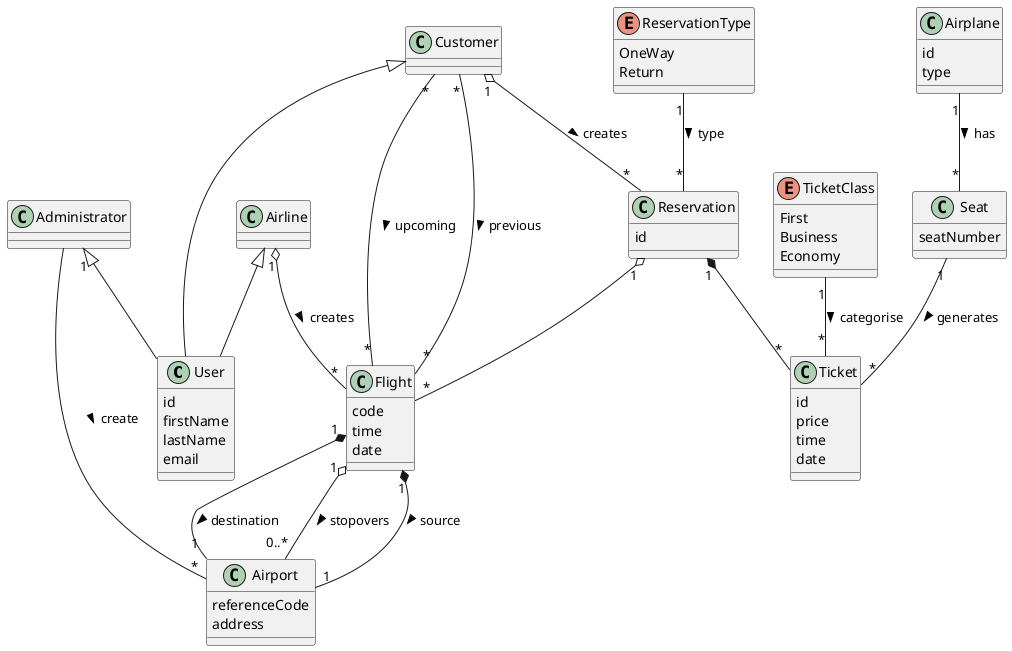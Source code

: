 @startuml
'https://plantuml.com/class-diagram

class User{
id
firstName
lastName
email
}

class Administrator{
}

class Airline{
}

class Customer{
}

Administrator "1" <|-- User
Customer <|-- User
Airline <|-- User

class Airport{
referenceCode
address
}

class Flight{
code
time
date
}

class Airplane{
id
type
}

class Ticket{
id
price
time
date
}

class Seat{
seatNumber
}

class Reservation{
id
}

enum ReservationType{
OneWay
Return
}

enum TicketClass{
First
Business
Economy
}

Airline "1" o-- "*" Flight : creates >
Reservation "1" o-- "*" Flight
Reservation "1" *-- "*" Ticket
TicketClass "1" -- "*" Ticket : categorise >
ReservationType "1" -- "*" Reservation : type >
Airplane "1" -- "*" Seat : has >
Seat "1" -- "*" Ticket : generates >
Customer "1" o-- "*" Reservation: creates >

Flight "1" *-- "1" Airport : source >
Flight "1" *-- "1" Airport : destination >
Flight "1" o-- "0..*" Airport : stopovers >

Administrator -- "*" Airport : create >

Customer "*" -- "*" Flight : previous >
Customer "*" -- "*" Flight : upcoming >


@enduml